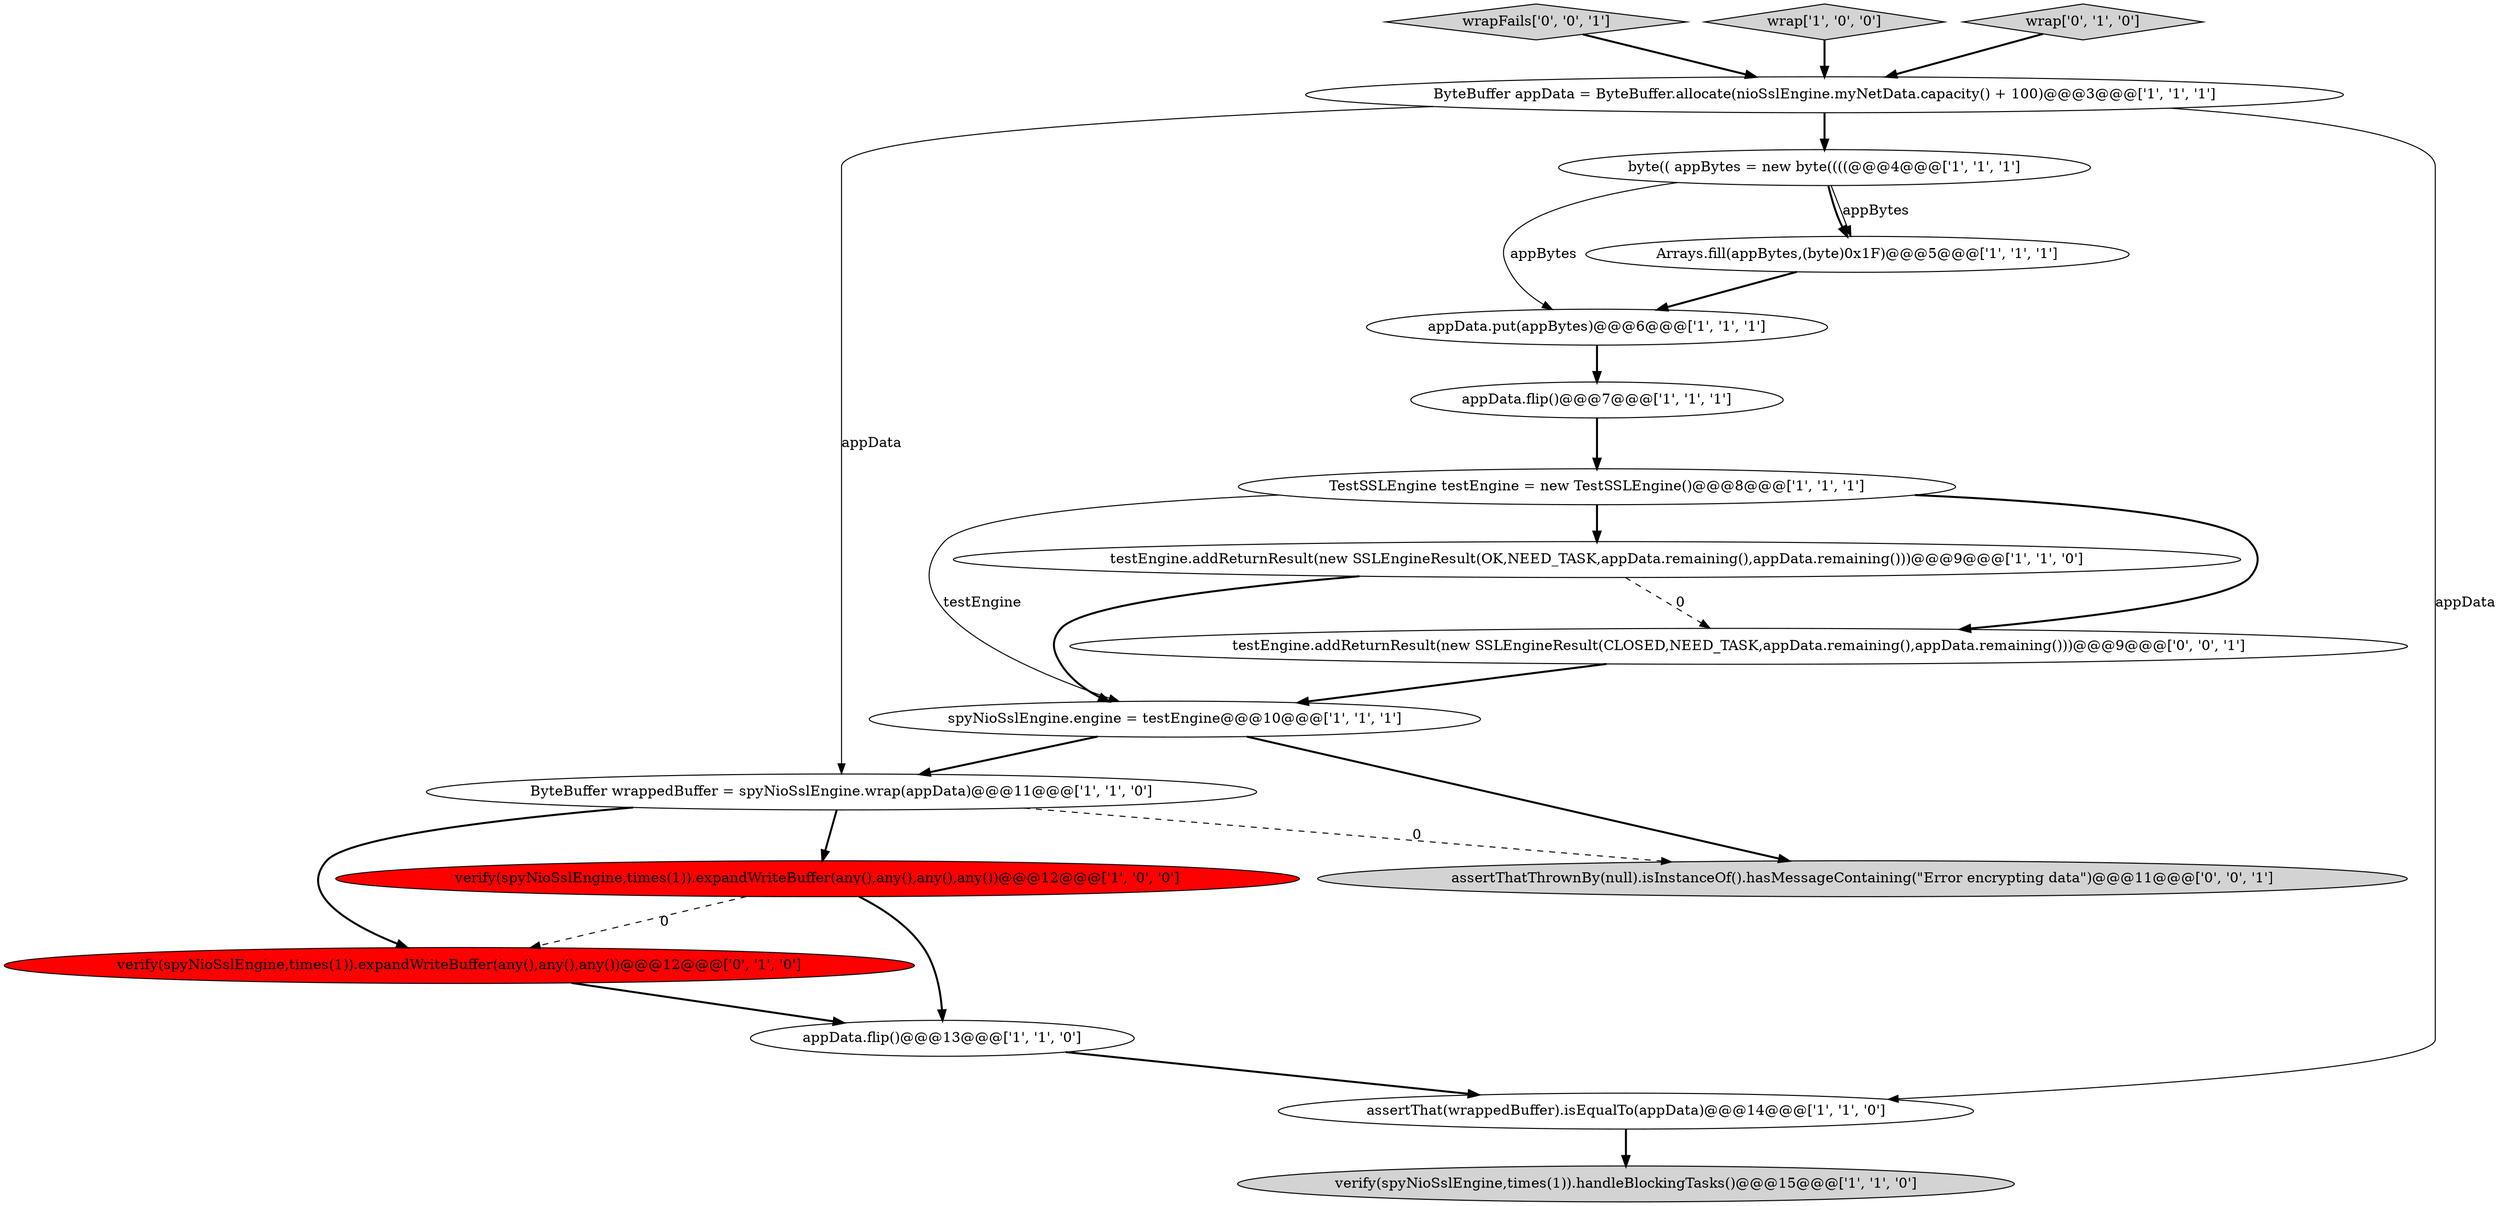 digraph {
10 [style = filled, label = "verify(spyNioSslEngine,times(1)).expandWriteBuffer(any(),any(),any(),any())@@@12@@@['1', '0', '0']", fillcolor = red, shape = ellipse image = "AAA1AAABBB1BBB"];
17 [style = filled, label = "wrapFails['0', '0', '1']", fillcolor = lightgray, shape = diamond image = "AAA0AAABBB3BBB"];
1 [style = filled, label = "TestSSLEngine testEngine = new TestSSLEngine()@@@8@@@['1', '1', '1']", fillcolor = white, shape = ellipse image = "AAA0AAABBB1BBB"];
18 [style = filled, label = "testEngine.addReturnResult(new SSLEngineResult(CLOSED,NEED_TASK,appData.remaining(),appData.remaining()))@@@9@@@['0', '0', '1']", fillcolor = white, shape = ellipse image = "AAA0AAABBB3BBB"];
6 [style = filled, label = "Arrays.fill(appBytes,(byte)0x1F)@@@5@@@['1', '1', '1']", fillcolor = white, shape = ellipse image = "AAA0AAABBB1BBB"];
12 [style = filled, label = "ByteBuffer wrappedBuffer = spyNioSslEngine.wrap(appData)@@@11@@@['1', '1', '0']", fillcolor = white, shape = ellipse image = "AAA0AAABBB1BBB"];
2 [style = filled, label = "appData.flip()@@@7@@@['1', '1', '1']", fillcolor = white, shape = ellipse image = "AAA0AAABBB1BBB"];
11 [style = filled, label = "spyNioSslEngine.engine = testEngine@@@10@@@['1', '1', '1']", fillcolor = white, shape = ellipse image = "AAA0AAABBB1BBB"];
8 [style = filled, label = "verify(spyNioSslEngine,times(1)).handleBlockingTasks()@@@15@@@['1', '1', '0']", fillcolor = lightgray, shape = ellipse image = "AAA0AAABBB1BBB"];
3 [style = filled, label = "assertThat(wrappedBuffer).isEqualTo(appData)@@@14@@@['1', '1', '0']", fillcolor = white, shape = ellipse image = "AAA0AAABBB1BBB"];
14 [style = filled, label = "verify(spyNioSslEngine,times(1)).expandWriteBuffer(any(),any(),any())@@@12@@@['0', '1', '0']", fillcolor = red, shape = ellipse image = "AAA1AAABBB2BBB"];
5 [style = filled, label = "wrap['1', '0', '0']", fillcolor = lightgray, shape = diamond image = "AAA0AAABBB1BBB"];
13 [style = filled, label = "appData.flip()@@@13@@@['1', '1', '0']", fillcolor = white, shape = ellipse image = "AAA0AAABBB1BBB"];
15 [style = filled, label = "wrap['0', '1', '0']", fillcolor = lightgray, shape = diamond image = "AAA0AAABBB2BBB"];
7 [style = filled, label = "byte(( appBytes = new byte((((@@@4@@@['1', '1', '1']", fillcolor = white, shape = ellipse image = "AAA0AAABBB1BBB"];
16 [style = filled, label = "assertThatThrownBy(null).isInstanceOf().hasMessageContaining(\"Error encrypting data\")@@@11@@@['0', '0', '1']", fillcolor = lightgray, shape = ellipse image = "AAA0AAABBB3BBB"];
4 [style = filled, label = "ByteBuffer appData = ByteBuffer.allocate(nioSslEngine.myNetData.capacity() + 100)@@@3@@@['1', '1', '1']", fillcolor = white, shape = ellipse image = "AAA0AAABBB1BBB"];
0 [style = filled, label = "appData.put(appBytes)@@@6@@@['1', '1', '1']", fillcolor = white, shape = ellipse image = "AAA0AAABBB1BBB"];
9 [style = filled, label = "testEngine.addReturnResult(new SSLEngineResult(OK,NEED_TASK,appData.remaining(),appData.remaining()))@@@9@@@['1', '1', '0']", fillcolor = white, shape = ellipse image = "AAA0AAABBB1BBB"];
11->16 [style = bold, label=""];
9->11 [style = bold, label=""];
12->16 [style = dashed, label="0"];
2->1 [style = bold, label=""];
9->18 [style = dashed, label="0"];
18->11 [style = bold, label=""];
0->2 [style = bold, label=""];
1->18 [style = bold, label=""];
11->12 [style = bold, label=""];
6->0 [style = bold, label=""];
4->7 [style = bold, label=""];
1->9 [style = bold, label=""];
1->11 [style = solid, label="testEngine"];
4->3 [style = solid, label="appData"];
12->10 [style = bold, label=""];
13->3 [style = bold, label=""];
10->13 [style = bold, label=""];
4->12 [style = solid, label="appData"];
7->6 [style = solid, label="appBytes"];
3->8 [style = bold, label=""];
5->4 [style = bold, label=""];
7->6 [style = bold, label=""];
12->14 [style = bold, label=""];
15->4 [style = bold, label=""];
7->0 [style = solid, label="appBytes"];
14->13 [style = bold, label=""];
10->14 [style = dashed, label="0"];
17->4 [style = bold, label=""];
}
